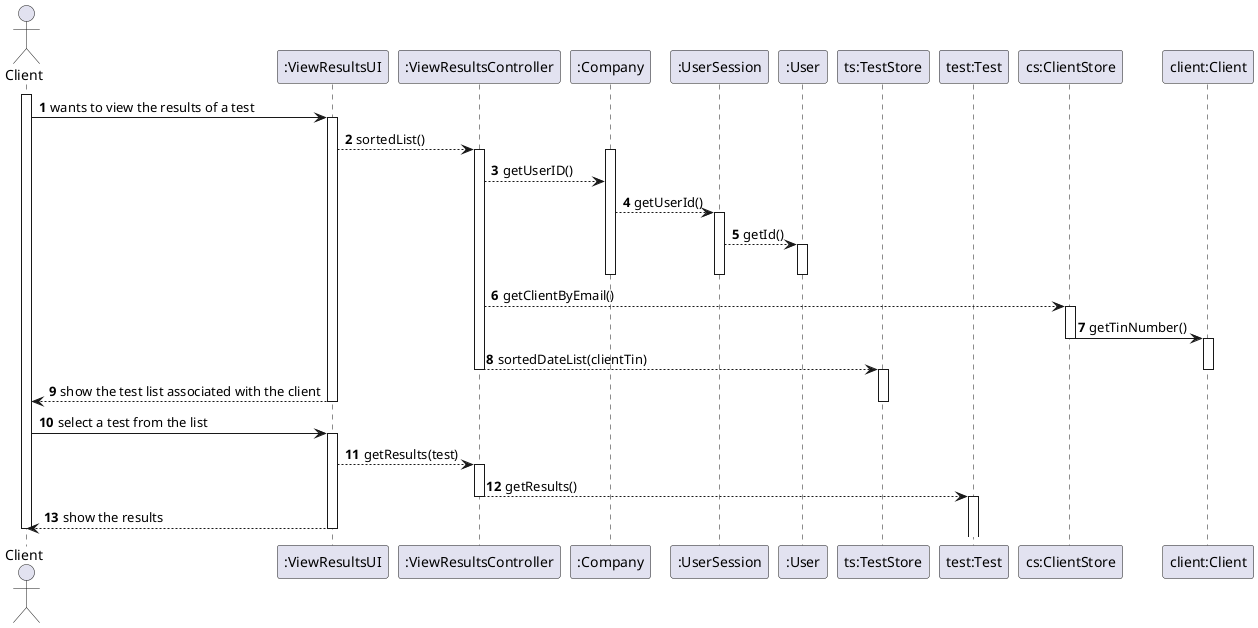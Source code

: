 @startuml
autonumber
actor Client as C
participant ":ViewResultsUI" as UI
participant ":ViewResultsController" as CTRL
participant ":Company" as company
participant ":UserSession" as US
participant ":User" as U
participant "ts:TestStore" as tt
participant "test:Test" as t
participant "cs:ClientStore" as cc
participant "client:Client" as c



activate C
C -> UI: wants to view the results of a test

activate UI
UI --> CTRL :sortedList()
activate CTRL

activate company



CTRL --> company: getUserID()
deactivate c
company --> US: getUserId()
activate US
US --> U: getId()
activate U
deactivate U
deactivate US
deactivate company
CTRL --> cc: getClientByEmail()

activate cc
cc -> c: getTinNumber()
deactivate cc

activate c

CTRL --> tt: sortedDateList(clientTin)
deactivate c

activate tt



deactivate CTRL
UI --> C: show the test list associated with the client
deactivate tt


deactivate UI

C -> UI: select a test from the list
activate UI
UI --> CTRL: getResults(test)
activate CTRL
CTRL --> t: getResults()
deactivate CTRL
activate t
deactivate t

UI --> C: show the results
deactivate UI





deactivate UI
deactivate C
@enduml